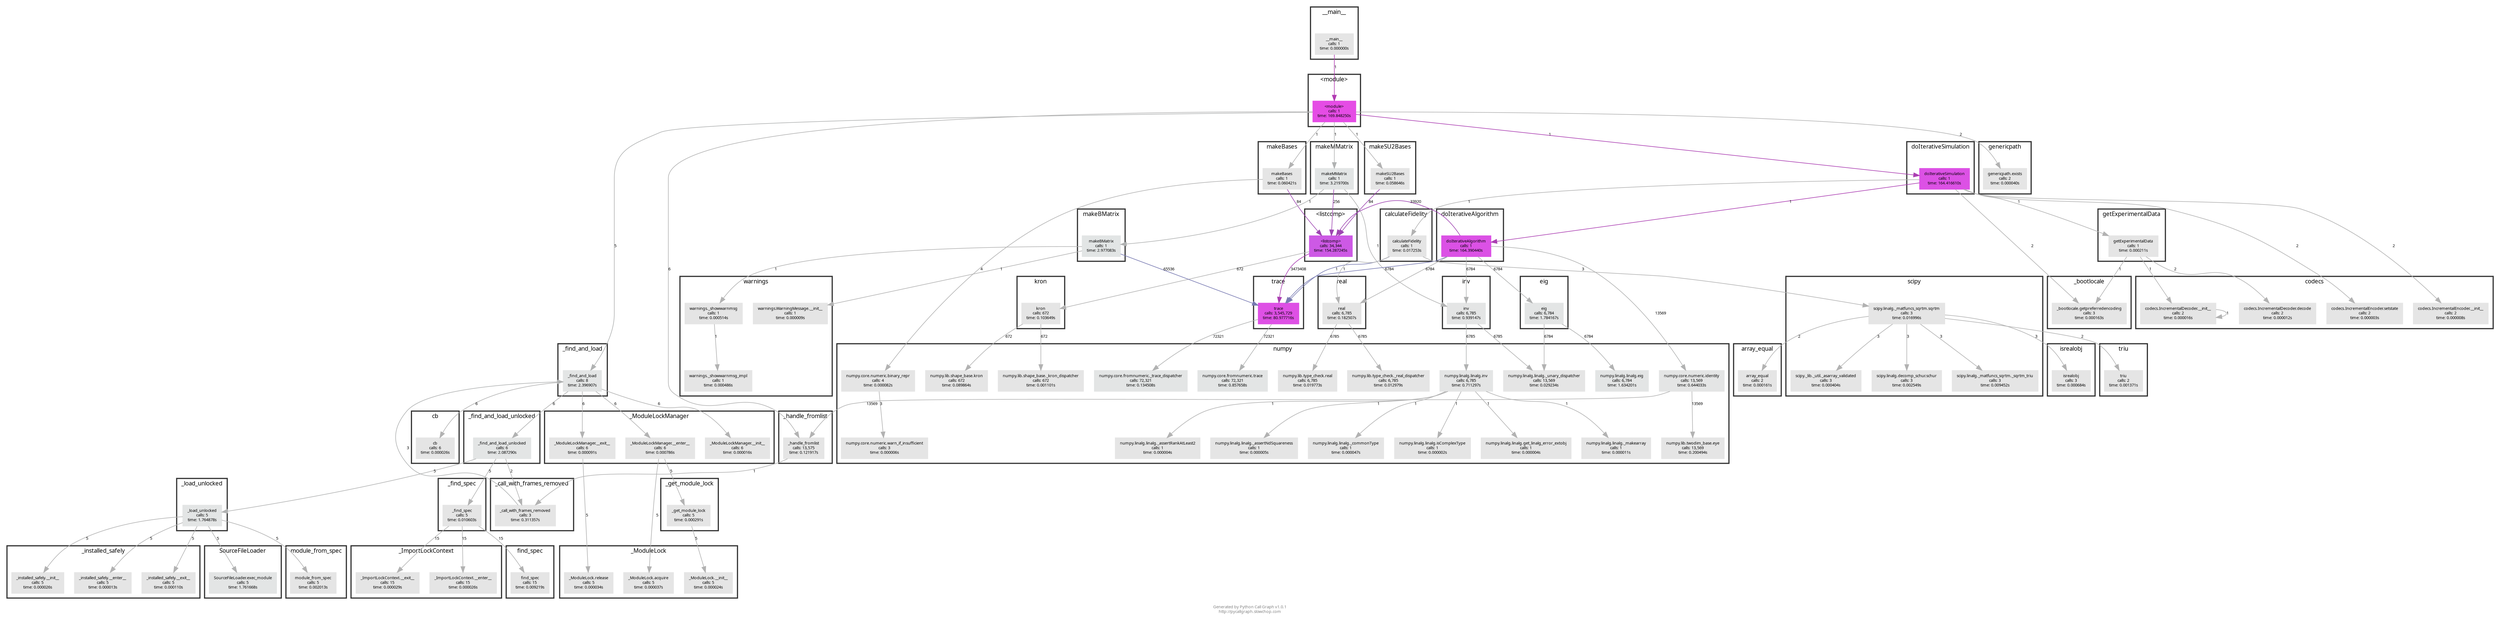digraph G {

    // Attributes
    graph [ overlap = "scalexy", fontname = "Verdana", fontsize = "7", fontcolor = "#0000007f", label = "Generated by Python Call Graph v1.0.1\nhttp://pycallgraph.slowchop.com" ];
    node [ fontname = "Verdana", fontsize = "7", fontcolor = "#000000ff", style = "filled", shape = "rect" ];
    edge [ fontname = "Verdana", fontsize = "7", fontcolor = "#000000ff" ];

    // Groups
    subgraph "cluster___main__" { "__main__"; label = "__main__"; fontsize = "10"; fontcolor = "black"; style = "bold"; color="#000000cc"; }
    subgraph "cluster_<module>" { "<module>"; label = "<module>"; fontsize = "10"; fontcolor = "black"; style = "bold"; color="#000000cc"; }
    subgraph "cluster__find_and_load" { "_find_and_load"; label = "_find_and_load"; fontsize = "10"; fontcolor = "black"; style = "bold"; color="#000000cc"; }
    subgraph "cluster__ModuleLockManager" { "_ModuleLockManager.__init__" "_ModuleLockManager.__enter__" "_ModuleLockManager.__exit__"; label = "_ModuleLockManager"; fontsize = "10"; fontcolor = "black"; style = "bold"; color="#000000cc"; }
    subgraph "cluster__get_module_lock" { "_get_module_lock"; label = "_get_module_lock"; fontsize = "10"; fontcolor = "black"; style = "bold"; color="#000000cc"; }
    subgraph "cluster__ModuleLock" { "_ModuleLock.__init__" "_ModuleLock.acquire" "_ModuleLock.release"; label = "_ModuleLock"; fontsize = "10"; fontcolor = "black"; style = "bold"; color="#000000cc"; }
    subgraph "cluster__find_and_load_unlocked" { "_find_and_load_unlocked"; label = "_find_and_load_unlocked"; fontsize = "10"; fontcolor = "black"; style = "bold"; color="#000000cc"; }
    subgraph "cluster__find_spec" { "_find_spec"; label = "_find_spec"; fontsize = "10"; fontcolor = "black"; style = "bold"; color="#000000cc"; }
    subgraph "cluster__ImportLockContext" { "_ImportLockContext.__enter__" "_ImportLockContext.__exit__"; label = "_ImportLockContext"; fontsize = "10"; fontcolor = "black"; style = "bold"; color="#000000cc"; }
    subgraph "cluster_find_spec" { "find_spec"; label = "find_spec"; fontsize = "10"; fontcolor = "black"; style = "bold"; color="#000000cc"; }
    subgraph "cluster__load_unlocked" { "_load_unlocked"; label = "_load_unlocked"; fontsize = "10"; fontcolor = "black"; style = "bold"; color="#000000cc"; }
    subgraph "cluster_module_from_spec" { "module_from_spec"; label = "module_from_spec"; fontsize = "10"; fontcolor = "black"; style = "bold"; color="#000000cc"; }
    subgraph "cluster__installed_safely" { "_installed_safely.__init__" "_installed_safely.__enter__" "_installed_safely.__exit__"; label = "_installed_safely"; fontsize = "10"; fontcolor = "black"; style = "bold"; color="#000000cc"; }
    subgraph "cluster_SourceFileLoader" { "SourceFileLoader.exec_module"; label = "SourceFileLoader"; fontsize = "10"; fontcolor = "black"; style = "bold"; color="#000000cc"; }
    subgraph "cluster_cb" { "cb"; label = "cb"; fontsize = "10"; fontcolor = "black"; style = "bold"; color="#000000cc"; }
    subgraph "cluster__handle_fromlist" { "_handle_fromlist"; label = "_handle_fromlist"; fontsize = "10"; fontcolor = "black"; style = "bold"; color="#000000cc"; }
    subgraph "cluster__call_with_frames_removed" { "_call_with_frames_removed"; label = "_call_with_frames_removed"; fontsize = "10"; fontcolor = "black"; style = "bold"; color="#000000cc"; }
    subgraph "cluster_makeSU2Bases" { "makeSU2Bases"; label = "makeSU2Bases"; fontsize = "10"; fontcolor = "black"; style = "bold"; color="#000000cc"; }
    subgraph "cluster_<listcomp>" { "<listcomp>"; label = "<listcomp>"; fontsize = "10"; fontcolor = "black"; style = "bold"; color="#000000cc"; }
    subgraph "cluster_kron" { "kron"; label = "kron"; fontsize = "10"; fontcolor = "black"; style = "bold"; color="#000000cc"; }
    subgraph "cluster_numpy" { "numpy.lib.shape_base._kron_dispatcher" "numpy.lib.shape_base.kron" "numpy.core.numeric.binary_repr" "numpy.core.numeric.warn_if_insufficient" "numpy.core.fromnumeric._trace_dispatcher" "numpy.core.fromnumeric.trace" "numpy.linalg.linalg._unary_dispatcher" "numpy.linalg.linalg.inv" "numpy.linalg.linalg._makearray" "numpy.linalg.linalg._assertRankAtLeast2" "numpy.linalg.linalg._assertNdSquareness" "numpy.linalg.linalg._commonType" "numpy.linalg.linalg.isComplexType" "numpy.linalg.linalg.get_linalg_error_extobj" "numpy.core.numeric.identity" "numpy.lib.twodim_base.eye" "numpy.linalg.linalg.eig" "numpy.lib.type_check._real_dispatcher" "numpy.lib.type_check.real"; label = "numpy"; fontsize = "10"; fontcolor = "black"; style = "bold"; color="#000000cc"; }
    subgraph "cluster_makeBases" { "makeBases"; label = "makeBases"; fontsize = "10"; fontcolor = "black"; style = "bold"; color="#000000cc"; }
    subgraph "cluster_makeMMatrix" { "makeMMatrix"; label = "makeMMatrix"; fontsize = "10"; fontcolor = "black"; style = "bold"; color="#000000cc"; }
    subgraph "cluster_makeBMatrix" { "makeBMatrix"; label = "makeBMatrix"; fontsize = "10"; fontcolor = "black"; style = "bold"; color="#000000cc"; }
    subgraph "cluster_trace" { "trace"; label = "trace"; fontsize = "10"; fontcolor = "black"; style = "bold"; color="#000000cc"; }
    subgraph "cluster_warnings" { "warnings.WarningMessage.__init__" "warnings._showwarnmsg" "warnings._showwarnmsg_impl"; label = "warnings"; fontsize = "10"; fontcolor = "black"; style = "bold"; color="#000000cc"; }
    subgraph "cluster_inv" { "inv"; label = "inv"; fontsize = "10"; fontcolor = "black"; style = "bold"; color="#000000cc"; }
    subgraph "cluster_genericpath" { "genericpath.exists"; label = "genericpath"; fontsize = "10"; fontcolor = "black"; style = "bold"; color="#000000cc"; }
    subgraph "cluster_doIterativeSimulation" { "doIterativeSimulation"; label = "doIterativeSimulation"; fontsize = "10"; fontcolor = "black"; style = "bold"; color="#000000cc"; }
    subgraph "cluster_getExperimentalData" { "getExperimentalData"; label = "getExperimentalData"; fontsize = "10"; fontcolor = "black"; style = "bold"; color="#000000cc"; }
    subgraph "cluster__bootlocale" { "_bootlocale.getpreferredencoding"; label = "_bootlocale"; fontsize = "10"; fontcolor = "black"; style = "bold"; color="#000000cc"; }
    subgraph "cluster_codecs" { "codecs.IncrementalDecoder.__init__" "codecs.IncrementalDecoder.decode" "codecs.IncrementalEncoder.__init__" "codecs.IncrementalEncoder.setstate"; label = "codecs"; fontsize = "10"; fontcolor = "black"; style = "bold"; color="#000000cc"; }
    subgraph "cluster_doIterativeAlgorithm" { "doIterativeAlgorithm"; label = "doIterativeAlgorithm"; fontsize = "10"; fontcolor = "black"; style = "bold"; color="#000000cc"; }
    subgraph "cluster_eig" { "eig"; label = "eig"; fontsize = "10"; fontcolor = "black"; style = "bold"; color="#000000cc"; }
    subgraph "cluster_real" { "real"; label = "real"; fontsize = "10"; fontcolor = "black"; style = "bold"; color="#000000cc"; }
    subgraph "cluster_calculateFidelity" { "calculateFidelity"; label = "calculateFidelity"; fontsize = "10"; fontcolor = "black"; style = "bold"; color="#000000cc"; }
    subgraph "cluster_scipy" { "scipy.linalg._matfuncs_sqrtm.sqrtm" "scipy._lib._util._asarray_validated" "scipy.linalg.decomp_schur.schur" "scipy.linalg._matfuncs_sqrtm._sqrtm_triu"; label = "scipy"; fontsize = "10"; fontcolor = "black"; style = "bold"; color="#000000cc"; }
    subgraph "cluster_isrealobj" { "isrealobj"; label = "isrealobj"; fontsize = "10"; fontcolor = "black"; style = "bold"; color="#000000cc"; }
    subgraph "cluster_triu" { "triu"; label = "triu"; fontsize = "10"; fontcolor = "black"; style = "bold"; color="#000000cc"; }
    subgraph "cluster_array_equal" { "array_equal"; label = "array_equal"; fontsize = "10"; fontcolor = "black"; style = "bold"; color="#000000cc"; }

    // Nodes
    "__main__" [color = "#e5e5e5ff", label = "__main__\ncalls: 1\ntime: 0.000000s"];
    "<module>" [color = "#e54ce5ff", label = "<module>\ncalls: 1\ntime: 169.848250s"];
    "_find_and_load" [color = "#e3e5e5ff", label = "_find_and_load\ncalls: 8\ntime: 2.396907s"];
    "_ModuleLockManager.__init__" [color = "#e5e5e5ff", label = "_ModuleLockManager.__init__\ncalls: 6\ntime: 0.000016s"];
    "_ModuleLockManager.__enter__" [color = "#e5e5e5ff", label = "_ModuleLockManager.__enter__\ncalls: 6\ntime: 0.000786s"];
    "_get_module_lock" [color = "#e5e5e5ff", label = "_get_module_lock\ncalls: 5\ntime: 0.000291s"];
    "_ModuleLock.__init__" [color = "#e5e5e5ff", label = "_ModuleLock.__init__\ncalls: 5\ntime: 0.000024s"];
    "_ModuleLock.acquire" [color = "#e5e5e5ff", label = "_ModuleLock.acquire\ncalls: 5\ntime: 0.000037s"];
    "_find_and_load_unlocked" [color = "#e3e5e5ff", label = "_find_and_load_unlocked\ncalls: 6\ntime: 2.087290s"];
    "_find_spec" [color = "#e5e5e5ff", label = "_find_spec\ncalls: 5\ntime: 0.010603s"];
    "_ImportLockContext.__enter__" [color = "#e5e5e5ff", label = "_ImportLockContext.__enter__\ncalls: 15\ntime: 0.000026s"];
    "find_spec" [color = "#e5e5e5ff", label = "find_spec\ncalls: 15\ntime: 0.009219s"];
    "_ImportLockContext.__exit__" [color = "#e5e5e5ff", label = "_ImportLockContext.__exit__\ncalls: 15\ntime: 0.000029s"];
    "_load_unlocked" [color = "#e3e5e5ff", label = "_load_unlocked\ncalls: 5\ntime: 1.764878s"];
    "module_from_spec" [color = "#e5e5e5ff", label = "module_from_spec\ncalls: 5\ntime: 0.002013s"];
    "_installed_safely.__init__" [color = "#e5e5e5ff", label = "_installed_safely.__init__\ncalls: 5\ntime: 0.000026s"];
    "_installed_safely.__enter__" [color = "#e5e5e5ff", label = "_installed_safely.__enter__\ncalls: 5\ntime: 0.000013s"];
    "SourceFileLoader.exec_module" [color = "#e3e5e5ff", label = "SourceFileLoader.exec_module\ncalls: 5\ntime: 1.761668s"];
    "_installed_safely.__exit__" [color = "#e5e5e5ff", label = "_installed_safely.__exit__\ncalls: 5\ntime: 0.000110s"];
    "_ModuleLockManager.__exit__" [color = "#e5e5e5ff", label = "_ModuleLockManager.__exit__\ncalls: 6\ntime: 0.000091s"];
    "_ModuleLock.release" [color = "#e5e5e5ff", label = "_ModuleLock.release\ncalls: 5\ntime: 0.000034s"];
    "cb" [color = "#e5e5e5ff", label = "cb\ncalls: 6\ntime: 0.000026s"];
    "_handle_fromlist" [color = "#e5e5e5ff", label = "_handle_fromlist\ncalls: 13,575\ntime: 0.121917s"];
    "_call_with_frames_removed" [color = "#e5e5e5ff", label = "_call_with_frames_removed\ncalls: 3\ntime: 0.311357s"];
    "makeSU2Bases" [color = "#e5e5e5ff", label = "makeSU2Bases\ncalls: 1\ntime: 0.058646s"];
    "<listcomp>" [color = "#cd59e5ff", label = "<listcomp>\ncalls: 34,344\ntime: 154.287245s"];
    "kron" [color = "#e5e5e5ff", label = "kron\ncalls: 672\ntime: 0.103649s"];
    "numpy.lib.shape_base._kron_dispatcher" [color = "#e5e5e5ff", label = "numpy.lib.shape_base._kron_dispatcher\ncalls: 672\ntime: 0.001101s"];
    "numpy.lib.shape_base.kron" [color = "#e5e5e5ff", label = "numpy.lib.shape_base.kron\ncalls: 672\ntime: 0.089864s"];
    "makeBases" [color = "#e5e5e5ff", label = "makeBases\ncalls: 1\ntime: 0.060421s"];
    "numpy.core.numeric.binary_repr" [color = "#e5e5e5ff", label = "numpy.core.numeric.binary_repr\ncalls: 4\ntime: 0.000082s"];
    "numpy.core.numeric.warn_if_insufficient" [color = "#e5e5e5ff", label = "numpy.core.numeric.warn_if_insufficient\ncalls: 3\ntime: 0.000006s"];
    "makeMMatrix" [color = "#e2e5e5ff", label = "makeMMatrix\ncalls: 1\ntime: 3.219700s"];
    "makeBMatrix" [color = "#e2e5e5ff", label = "makeBMatrix\ncalls: 1\ntime: 2.977083s"];
    "trace" [color = "#de50e5ff", label = "trace\ncalls: 3,545,729\ntime: 80.977716s"];
    "numpy.core.fromnumeric._trace_dispatcher" [color = "#e3e5e5ff", label = "numpy.core.fromnumeric._trace_dispatcher\ncalls: 72,321\ntime: 0.134508s"];
    "numpy.core.fromnumeric.trace" [color = "#e3e5e5ff", label = "numpy.core.fromnumeric.trace\ncalls: 72,321\ntime: 0.857658s"];
    "warnings.WarningMessage.__init__" [color = "#e5e5e5ff", label = "warnings.WarningMessage.__init__\ncalls: 1\ntime: 0.000009s"];
    "warnings._showwarnmsg" [color = "#e5e5e5ff", label = "warnings._showwarnmsg\ncalls: 1\ntime: 0.000514s"];
    "warnings._showwarnmsg_impl" [color = "#e5e5e5ff", label = "warnings._showwarnmsg_impl\ncalls: 1\ntime: 0.000486s"];
    "inv" [color = "#e4e5e5ff", label = "inv\ncalls: 6,785\ntime: 0.939147s"];
    "numpy.linalg.linalg._unary_dispatcher" [color = "#e5e5e5ff", label = "numpy.linalg.linalg._unary_dispatcher\ncalls: 13,569\ntime: 0.029234s"];
    "numpy.linalg.linalg.inv" [color = "#e4e5e5ff", label = "numpy.linalg.linalg.inv\ncalls: 6,785\ntime: 0.711297s"];
    "numpy.linalg.linalg._makearray" [color = "#e5e5e5ff", label = "numpy.linalg.linalg._makearray\ncalls: 1\ntime: 0.000011s"];
    "numpy.linalg.linalg._assertRankAtLeast2" [color = "#e5e5e5ff", label = "numpy.linalg.linalg._assertRankAtLeast2\ncalls: 1\ntime: 0.000004s"];
    "numpy.linalg.linalg._assertNdSquareness" [color = "#e5e5e5ff", label = "numpy.linalg.linalg._assertNdSquareness\ncalls: 1\ntime: 0.000005s"];
    "numpy.linalg.linalg._commonType" [color = "#e5e5e5ff", label = "numpy.linalg.linalg._commonType\ncalls: 1\ntime: 0.000047s"];
    "numpy.linalg.linalg.isComplexType" [color = "#e5e5e5ff", label = "numpy.linalg.linalg.isComplexType\ncalls: 1\ntime: 0.000002s"];
    "numpy.linalg.linalg.get_linalg_error_extobj" [color = "#e5e5e5ff", label = "numpy.linalg.linalg.get_linalg_error_extobj\ncalls: 1\ntime: 0.000004s"];
    "genericpath.exists" [color = "#e5e5e5ff", label = "genericpath.exists\ncalls: 2\ntime: 0.000040s"];
    "doIterativeSimulation" [color = "#dc51e5ff", label = "doIterativeSimulation\ncalls: 1\ntime: 164.416610s"];
    "getExperimentalData" [color = "#e5e5e5ff", label = "getExperimentalData\ncalls: 1\ntime: 0.000211s"];
    "_bootlocale.getpreferredencoding" [color = "#e5e5e5ff", label = "_bootlocale.getpreferredencoding\ncalls: 3\ntime: 0.000163s"];
    "codecs.IncrementalDecoder.__init__" [color = "#e5e5e5ff", label = "codecs.IncrementalDecoder.__init__\ncalls: 2\ntime: 0.000016s"];
    "codecs.IncrementalDecoder.decode" [color = "#e5e5e5ff", label = "codecs.IncrementalDecoder.decode\ncalls: 2\ntime: 0.000012s"];
    "doIterativeAlgorithm" [color = "#db51e5ff", label = "doIterativeAlgorithm\ncalls: 1\ntime: 164.390440s"];
    "numpy.core.numeric.identity" [color = "#e4e5e5ff", label = "numpy.core.numeric.identity\ncalls: 13,569\ntime: 0.644033s"];
    "numpy.lib.twodim_base.eye" [color = "#e5e5e5ff", label = "numpy.lib.twodim_base.eye\ncalls: 13,569\ntime: 0.200494s"];
    "eig" [color = "#e3e5e5ff", label = "eig\ncalls: 6,784\ntime: 1.784167s"];
    "numpy.linalg.linalg.eig" [color = "#e3e5e5ff", label = "numpy.linalg.linalg.eig\ncalls: 6,784\ntime: 1.634201s"];
    "real" [color = "#e5e5e5ff", label = "real\ncalls: 6,785\ntime: 0.182507s"];
    "numpy.lib.type_check._real_dispatcher" [color = "#e5e5e5ff", label = "numpy.lib.type_check._real_dispatcher\ncalls: 6,785\ntime: 0.012979s"];
    "numpy.lib.type_check.real" [color = "#e5e5e5ff", label = "numpy.lib.type_check.real\ncalls: 6,785\ntime: 0.019773s"];
    "calculateFidelity" [color = "#e5e5e5ff", label = "calculateFidelity\ncalls: 1\ntime: 0.017253s"];
    "scipy.linalg._matfuncs_sqrtm.sqrtm" [color = "#e5e5e5ff", label = "scipy.linalg._matfuncs_sqrtm.sqrtm\ncalls: 3\ntime: 0.016996s"];
    "scipy._lib._util._asarray_validated" [color = "#e5e5e5ff", label = "scipy._lib._util._asarray_validated\ncalls: 3\ntime: 0.000404s"];
    "isrealobj" [color = "#e5e5e5ff", label = "isrealobj\ncalls: 3\ntime: 0.000684s"];
    "scipy.linalg.decomp_schur.schur" [color = "#e5e5e5ff", label = "scipy.linalg.decomp_schur.schur\ncalls: 3\ntime: 0.002549s"];
    "triu" [color = "#e5e5e5ff", label = "triu\ncalls: 2\ntime: 0.001371s"];
    "array_equal" [color = "#e5e5e5ff", label = "array_equal\ncalls: 2\ntime: 0.000161s"];
    "scipy.linalg._matfuncs_sqrtm._sqrtm_triu" [color = "#e5e5e5ff", label = "scipy.linalg._matfuncs_sqrtm._sqrtm_triu\ncalls: 3\ntime: 0.009452s"];
    "codecs.IncrementalEncoder.__init__" [color = "#e5e5e5ff", label = "codecs.IncrementalEncoder.__init__\ncalls: 2\ntime: 0.000008s"];
    "codecs.IncrementalEncoder.setstate" [color = "#e5e5e5ff", label = "codecs.IncrementalEncoder.setstate\ncalls: 2\ntime: 0.000003s"];

    // Edges
    "__main__" -> "<module>" [color = "#b23bb2ff", label = "1"];
    "<module>" -> "_find_and_load" [color = "#b0b2b2ff", label = "5"];
    "<module>" -> "_handle_fromlist" [color = "#b2b2b2ff", label = "6"];
    "<module>" -> "makeSU2Bases" [color = "#b2b2b2ff", label = "1"];
    "<module>" -> "makeBases" [color = "#b2b2b2ff", label = "1"];
    "<module>" -> "makeMMatrix" [color = "#b0b2b2ff", label = "1"];
    "<module>" -> "genericpath.exists" [color = "#b2b2b2ff", label = "2"];
    "<module>" -> "doIterativeSimulation" [color = "#ab3fb2ff", label = "1"];
    "_find_and_load" -> "_ModuleLockManager.__init__" [color = "#b2b2b2ff", label = "6"];
    "_find_and_load" -> "_ModuleLockManager.__enter__" [color = "#b2b2b2ff", label = "6"];
    "_find_and_load" -> "_find_and_load_unlocked" [color = "#b1b2b2ff", label = "6"];
    "_find_and_load" -> "_ModuleLockManager.__exit__" [color = "#b2b2b2ff", label = "6"];
    "_find_and_load" -> "cb" [color = "#b2b2b2ff", label = "6"];
    "_ModuleLockManager.__enter__" -> "_get_module_lock" [color = "#b2b2b2ff", label = "5"];
    "_ModuleLockManager.__enter__" -> "_ModuleLock.acquire" [color = "#b2b2b2ff", label = "5"];
    "_get_module_lock" -> "_ModuleLock.__init__" [color = "#b2b2b2ff", label = "5"];
    "_find_and_load_unlocked" -> "_find_spec" [color = "#b2b2b2ff", label = "5"];
    "_find_and_load_unlocked" -> "_load_unlocked" [color = "#b1b2b2ff", label = "5"];
    "_find_and_load_unlocked" -> "_call_with_frames_removed" [color = "#b2b2b2ff", label = "2"];
    "_find_spec" -> "_ImportLockContext.__enter__" [color = "#b2b2b2ff", label = "15"];
    "_find_spec" -> "find_spec" [color = "#b2b2b2ff", label = "15"];
    "_find_spec" -> "_ImportLockContext.__exit__" [color = "#b2b2b2ff", label = "15"];
    "_load_unlocked" -> "module_from_spec" [color = "#b2b2b2ff", label = "5"];
    "_load_unlocked" -> "_installed_safely.__init__" [color = "#b2b2b2ff", label = "5"];
    "_load_unlocked" -> "_installed_safely.__enter__" [color = "#b2b2b2ff", label = "5"];
    "_load_unlocked" -> "SourceFileLoader.exec_module" [color = "#b1b2b2ff", label = "5"];
    "_load_unlocked" -> "_installed_safely.__exit__" [color = "#b2b2b2ff", label = "5"];
    "_ModuleLockManager.__exit__" -> "_ModuleLock.release" [color = "#b2b2b2ff", label = "5"];
    "_call_with_frames_removed" -> "_find_and_load" [color = "#b0b2b2ff", label = "3"];
    "_handle_fromlist" -> "_call_with_frames_removed" [color = "#b2b2b2ff", label = "1"];
    "makeSU2Bases" -> "<listcomp>" [color = "#9e46b2ff", label = "84"];
    "<listcomp>" -> "kron" [color = "#b2b2b2ff", label = "672"];
    "<listcomp>" -> "trace" [color = "#aa3fb2ff", label = "3473408"];
    "kron" -> "numpy.lib.shape_base._kron_dispatcher" [color = "#b2b2b2ff", label = "672"];
    "kron" -> "numpy.lib.shape_base.kron" [color = "#b2b2b2ff", label = "672"];
    "makeBases" -> "<listcomp>" [color = "#9e46b2ff", label = "84"];
    "makeBases" -> "numpy.core.numeric.binary_repr" [color = "#b2b2b2ff", label = "4"];
    "numpy.core.numeric.binary_repr" -> "numpy.core.numeric.warn_if_insufficient" [color = "#b2b2b2ff", label = "3"];
    "makeMMatrix" -> "makeBMatrix" [color = "#b0b2b2ff", label = "1"];
    "makeMMatrix" -> "inv" [color = "#b1b2b2ff", label = "1"];
    "makeMMatrix" -> "<listcomp>" [color = "#9e46b2ff", label = "256"];
    "makeBMatrix" -> "trace" [color = "#787ab2ff", label = "65536"];
    "makeBMatrix" -> "warnings.WarningMessage.__init__" [color = "#b2b2b2ff", label = "1"];
    "makeBMatrix" -> "warnings._showwarnmsg" [color = "#b2b2b2ff", label = "1"];
    "trace" -> "numpy.core.fromnumeric._trace_dispatcher" [color = "#b1b2b2ff", label = "72321"];
    "trace" -> "numpy.core.fromnumeric.trace" [color = "#b0b2b2ff", label = "72321"];
    "warnings._showwarnmsg" -> "warnings._showwarnmsg_impl" [color = "#b2b2b2ff", label = "1"];
    "inv" -> "numpy.linalg.linalg._unary_dispatcher" [color = "#b2b2b2ff", label = "6785"];
    "inv" -> "numpy.linalg.linalg.inv" [color = "#b1b2b2ff", label = "6785"];
    "numpy.linalg.linalg.inv" -> "numpy.linalg.linalg._makearray" [color = "#b2b2b2ff", label = "1"];
    "numpy.linalg.linalg.inv" -> "numpy.linalg.linalg._assertRankAtLeast2" [color = "#b2b2b2ff", label = "1"];
    "numpy.linalg.linalg.inv" -> "numpy.linalg.linalg._assertNdSquareness" [color = "#b2b2b2ff", label = "1"];
    "numpy.linalg.linalg.inv" -> "numpy.linalg.linalg._commonType" [color = "#b2b2b2ff", label = "1"];
    "numpy.linalg.linalg.inv" -> "numpy.linalg.linalg.isComplexType" [color = "#b2b2b2ff", label = "1"];
    "numpy.linalg.linalg.inv" -> "numpy.linalg.linalg.get_linalg_error_extobj" [color = "#b2b2b2ff", label = "1"];
    "doIterativeSimulation" -> "getExperimentalData" [color = "#b2b2b2ff", label = "1"];
    "doIterativeSimulation" -> "doIterativeAlgorithm" [color = "#ab3fb2ff", label = "1"];
    "doIterativeSimulation" -> "calculateFidelity" [color = "#b2b2b2ff", label = "1"];
    "doIterativeSimulation" -> "_bootlocale.getpreferredencoding" [color = "#b2b2b2ff", label = "2"];
    "doIterativeSimulation" -> "codecs.IncrementalEncoder.__init__" [color = "#b2b2b2ff", label = "2"];
    "doIterativeSimulation" -> "codecs.IncrementalEncoder.setstate" [color = "#b2b2b2ff", label = "2"];
    "getExperimentalData" -> "_bootlocale.getpreferredencoding" [color = "#b2b2b2ff", label = "1"];
    "getExperimentalData" -> "codecs.IncrementalDecoder.__init__" [color = "#b2b2b2ff", label = "1"];
    "getExperimentalData" -> "codecs.IncrementalDecoder.decode" [color = "#b2b2b2ff", label = "2"];
    "codecs.IncrementalDecoder.__init__" -> "codecs.IncrementalDecoder.__init__" [color = "#b2b2b2ff", label = "1"];
    "doIterativeAlgorithm" -> "numpy.core.numeric.identity" [color = "#b1b2b2ff", label = "13569"];
    "doIterativeAlgorithm" -> "<listcomp>" [color = "#9f45b2ff", label = "33920"];
    "doIterativeAlgorithm" -> "inv" [color = "#b1b2b2ff", label = "6784"];
    "doIterativeAlgorithm" -> "trace" [color = "#797cb2ff", label = "6784"];
    "doIterativeAlgorithm" -> "eig" [color = "#b1b2b2ff", label = "6784"];
    "doIterativeAlgorithm" -> "real" [color = "#b2b2b2ff", label = "6784"];
    "numpy.core.numeric.identity" -> "_handle_fromlist" [color = "#b2b2b2ff", label = "13569"];
    "numpy.core.numeric.identity" -> "numpy.lib.twodim_base.eye" [color = "#b2b2b2ff", label = "13569"];
    "eig" -> "numpy.linalg.linalg._unary_dispatcher" [color = "#b2b2b2ff", label = "6784"];
    "eig" -> "numpy.linalg.linalg.eig" [color = "#b1b2b2ff", label = "6784"];
    "real" -> "numpy.lib.type_check._real_dispatcher" [color = "#b2b2b2ff", label = "6785"];
    "real" -> "numpy.lib.type_check.real" [color = "#b2b2b2ff", label = "6785"];
    "calculateFidelity" -> "scipy.linalg._matfuncs_sqrtm.sqrtm" [color = "#b2b2b2ff", label = "3"];
    "calculateFidelity" -> "trace" [color = "#797cb2ff", label = "1"];
    "calculateFidelity" -> "real" [color = "#b2b2b2ff", label = "1"];
    "scipy.linalg._matfuncs_sqrtm.sqrtm" -> "scipy._lib._util._asarray_validated" [color = "#b2b2b2ff", label = "3"];
    "scipy.linalg._matfuncs_sqrtm.sqrtm" -> "isrealobj" [color = "#b2b2b2ff", label = "3"];
    "scipy.linalg._matfuncs_sqrtm.sqrtm" -> "scipy.linalg.decomp_schur.schur" [color = "#b2b2b2ff", label = "3"];
    "scipy.linalg._matfuncs_sqrtm.sqrtm" -> "triu" [color = "#b2b2b2ff", label = "2"];
    "scipy.linalg._matfuncs_sqrtm.sqrtm" -> "array_equal" [color = "#b2b2b2ff", label = "2"];
    "scipy.linalg._matfuncs_sqrtm.sqrtm" -> "scipy.linalg._matfuncs_sqrtm._sqrtm_triu" [color = "#b2b2b2ff", label = "3"];

}